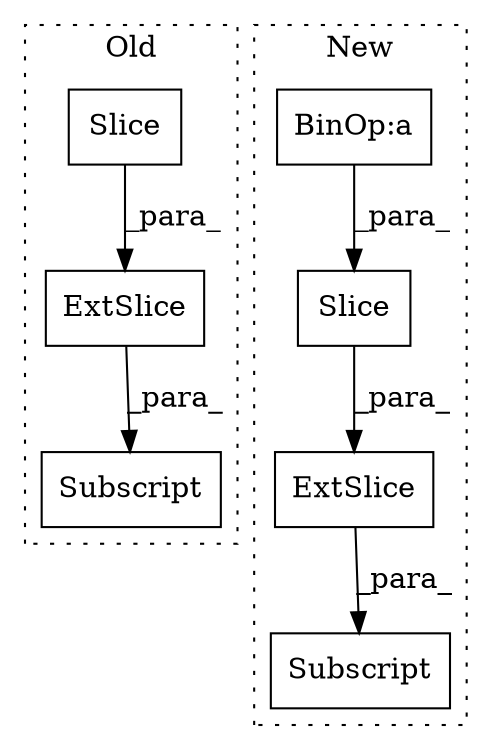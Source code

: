 digraph G {
subgraph cluster0 {
1 [label="ExtSlice" a="85" s="8938" l="10" shape="box"];
3 [label="Subscript" a="63" s="8938,0" l="38,0" shape="box"];
6 [label="Slice" a="80" s="8963" l="1" shape="box"];
label = "Old";
style="dotted";
}
subgraph cluster1 {
2 [label="Slice" a="80" s="9454" l="9" shape="box"];
4 [label="ExtSlice" a="85" s="9440" l="10" shape="box"];
5 [label="Subscript" a="63" s="9440,0" l="59,0" shape="box"];
7 [label="BinOp:a" a="82" s="9472" l="3" shape="box"];
label = "New";
style="dotted";
}
1 -> 3 [label="_para_"];
2 -> 4 [label="_para_"];
4 -> 5 [label="_para_"];
6 -> 1 [label="_para_"];
7 -> 2 [label="_para_"];
}